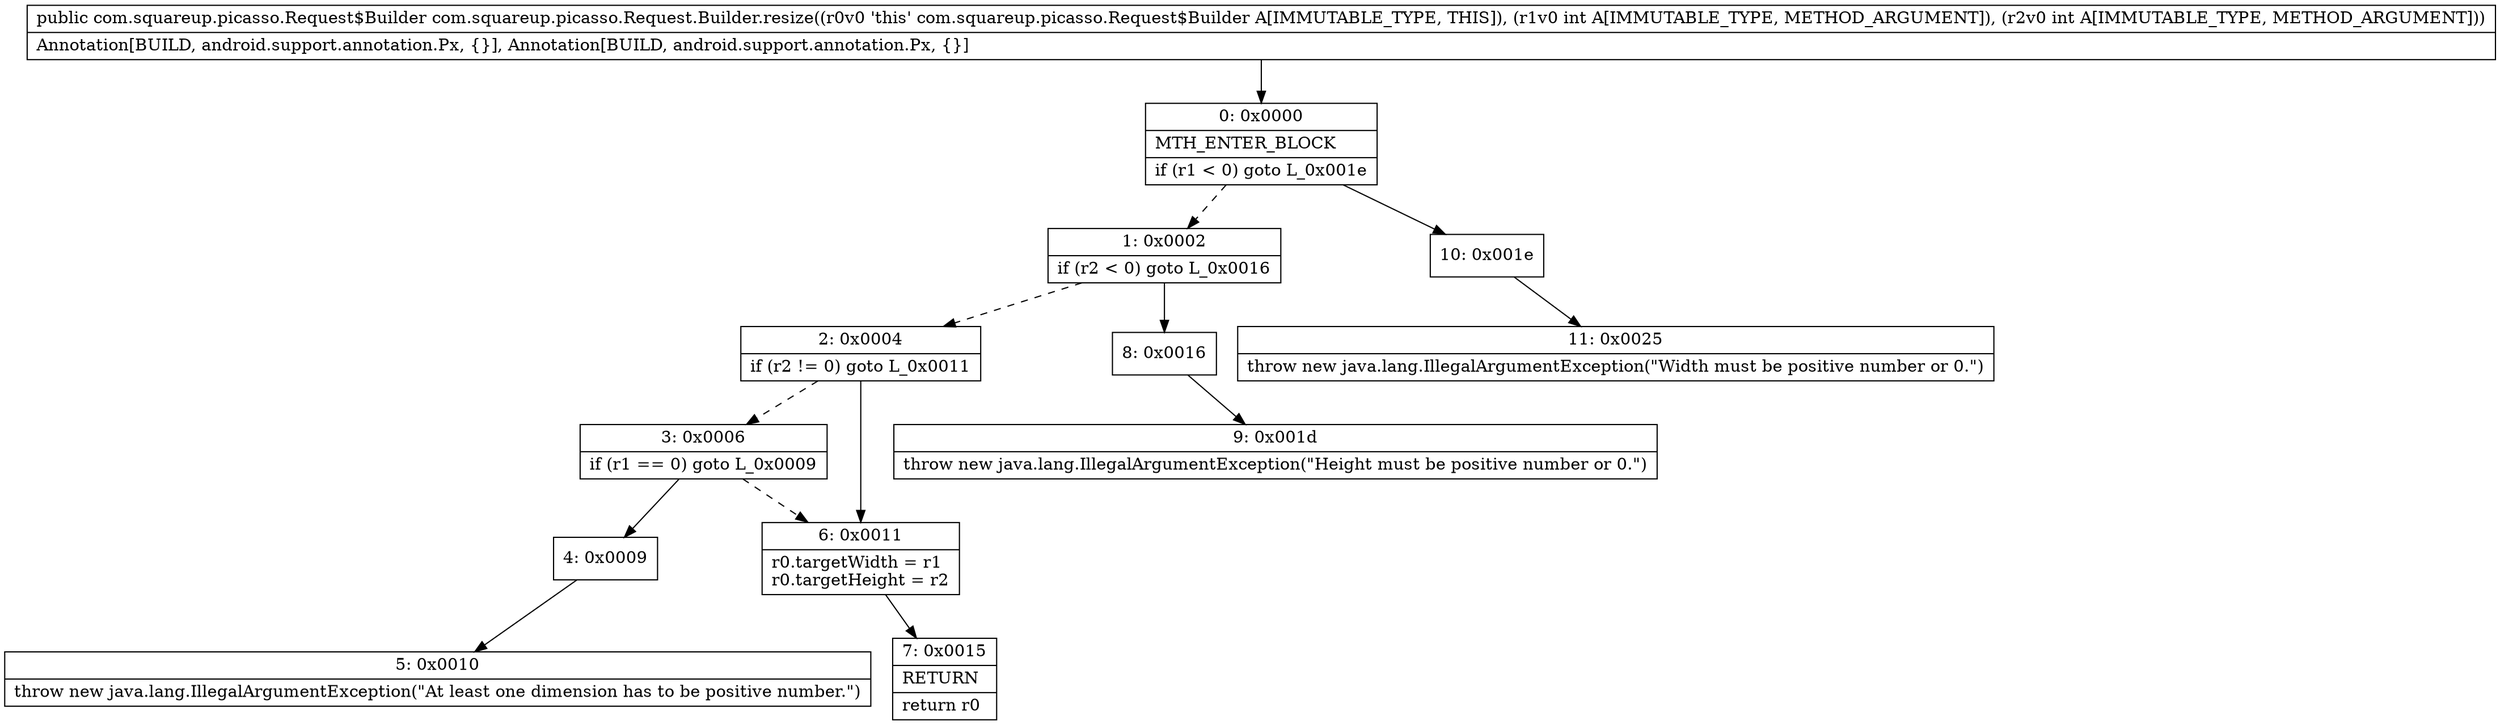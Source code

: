 digraph "CFG forcom.squareup.picasso.Request.Builder.resize(II)Lcom\/squareup\/picasso\/Request$Builder;" {
Node_0 [shape=record,label="{0\:\ 0x0000|MTH_ENTER_BLOCK\l|if (r1 \< 0) goto L_0x001e\l}"];
Node_1 [shape=record,label="{1\:\ 0x0002|if (r2 \< 0) goto L_0x0016\l}"];
Node_2 [shape=record,label="{2\:\ 0x0004|if (r2 != 0) goto L_0x0011\l}"];
Node_3 [shape=record,label="{3\:\ 0x0006|if (r1 == 0) goto L_0x0009\l}"];
Node_4 [shape=record,label="{4\:\ 0x0009}"];
Node_5 [shape=record,label="{5\:\ 0x0010|throw new java.lang.IllegalArgumentException(\"At least one dimension has to be positive number.\")\l}"];
Node_6 [shape=record,label="{6\:\ 0x0011|r0.targetWidth = r1\lr0.targetHeight = r2\l}"];
Node_7 [shape=record,label="{7\:\ 0x0015|RETURN\l|return r0\l}"];
Node_8 [shape=record,label="{8\:\ 0x0016}"];
Node_9 [shape=record,label="{9\:\ 0x001d|throw new java.lang.IllegalArgumentException(\"Height must be positive number or 0.\")\l}"];
Node_10 [shape=record,label="{10\:\ 0x001e}"];
Node_11 [shape=record,label="{11\:\ 0x0025|throw new java.lang.IllegalArgumentException(\"Width must be positive number or 0.\")\l}"];
MethodNode[shape=record,label="{public com.squareup.picasso.Request$Builder com.squareup.picasso.Request.Builder.resize((r0v0 'this' com.squareup.picasso.Request$Builder A[IMMUTABLE_TYPE, THIS]), (r1v0 int A[IMMUTABLE_TYPE, METHOD_ARGUMENT]), (r2v0 int A[IMMUTABLE_TYPE, METHOD_ARGUMENT]))  | Annotation[BUILD, android.support.annotation.Px, \{\}], Annotation[BUILD, android.support.annotation.Px, \{\}]\l}"];
MethodNode -> Node_0;
Node_0 -> Node_1[style=dashed];
Node_0 -> Node_10;
Node_1 -> Node_2[style=dashed];
Node_1 -> Node_8;
Node_2 -> Node_3[style=dashed];
Node_2 -> Node_6;
Node_3 -> Node_4;
Node_3 -> Node_6[style=dashed];
Node_4 -> Node_5;
Node_6 -> Node_7;
Node_8 -> Node_9;
Node_10 -> Node_11;
}

